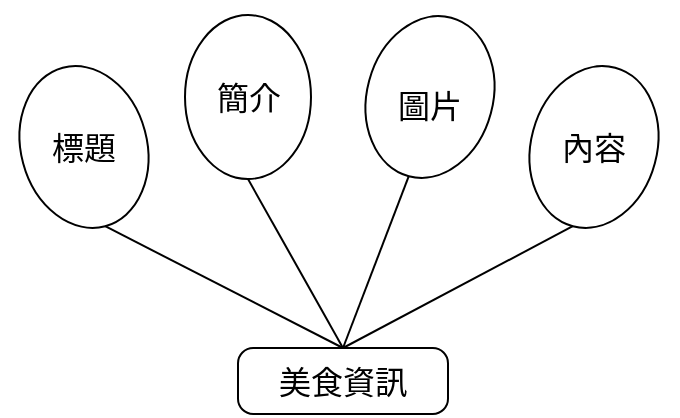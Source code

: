 <mxfile version="22.1.11" type="google">
  <diagram name="第 1 页" id="MHlysu_X6wJRxTrQVHWm">
    <mxGraphModel grid="0" page="0" gridSize="10" guides="1" tooltips="1" connect="1" arrows="1" fold="1" pageScale="1" pageWidth="827" pageHeight="1169" math="0" shadow="0">
      <root>
        <mxCell id="0" />
        <mxCell id="1" parent="0" />
        <mxCell id="ZuVnYkHqsug-6GdM3sNr-1" value="美食資訊" style="rounded=1;whiteSpace=wrap;html=1;fontSize=16;arcSize=23;" vertex="1" parent="1">
          <mxGeometry x="281" y="97" width="105" height="33" as="geometry" />
        </mxCell>
        <mxCell id="ZuVnYkHqsug-6GdM3sNr-2" value="" style="ellipse;whiteSpace=wrap;html=1;fontSize=16;rotation=90;" vertex="1" parent="1">
          <mxGeometry x="245" y="-60" width="82" height="63" as="geometry" />
        </mxCell>
        <mxCell id="ZuVnYkHqsug-6GdM3sNr-3" value="" style="ellipse;whiteSpace=wrap;html=1;fontSize=16;rotation=75;" vertex="1" parent="1">
          <mxGeometry x="163" y="-35" width="82" height="63" as="geometry" />
        </mxCell>
        <mxCell id="ZuVnYkHqsug-6GdM3sNr-5" value="" style="ellipse;whiteSpace=wrap;html=1;fontSize=16;rotation=105;" vertex="1" parent="1">
          <mxGeometry x="418" y="-35" width="82" height="63" as="geometry" />
        </mxCell>
        <mxCell id="ZuVnYkHqsug-6GdM3sNr-6" style="edgeStyle=none;curved=1;rounded=0;orthogonalLoop=1;jettySize=auto;html=1;exitX=1;exitY=0;exitDx=0;exitDy=0;entryX=0.75;entryY=1;entryDx=0;entryDy=0;fontSize=12;startSize=8;endSize=8;" edge="1" parent="1" source="ZuVnYkHqsug-6GdM3sNr-8" target="ZuVnYkHqsug-6GdM3sNr-13">
          <mxGeometry relative="1" as="geometry" />
        </mxCell>
        <mxCell id="ZuVnYkHqsug-6GdM3sNr-7" style="edgeStyle=none;curved=1;rounded=0;orthogonalLoop=1;jettySize=auto;html=1;exitX=1;exitY=0.5;exitDx=0;exitDy=0;entryX=0.75;entryY=1;entryDx=0;entryDy=0;fontSize=12;startSize=8;endSize=8;" edge="1" parent="1" source="ZuVnYkHqsug-6GdM3sNr-8" target="ZuVnYkHqsug-6GdM3sNr-13">
          <mxGeometry relative="1" as="geometry" />
        </mxCell>
        <mxCell id="ZuVnYkHqsug-6GdM3sNr-8" value="" style="ellipse;whiteSpace=wrap;html=1;fontSize=16;rotation=105;" vertex="1" parent="1">
          <mxGeometry x="336" y="-60" width="82" height="63" as="geometry" />
        </mxCell>
        <mxCell id="ZuVnYkHqsug-6GdM3sNr-11" value="標題" style="text;strokeColor=none;fillColor=none;html=1;align=center;verticalAlign=middle;whiteSpace=wrap;rounded=0;fontSize=16;" vertex="1" parent="1">
          <mxGeometry x="183" y="-21" width="42" height="35" as="geometry" />
        </mxCell>
        <mxCell id="ZuVnYkHqsug-6GdM3sNr-12" value="簡介" style="text;strokeColor=none;fillColor=none;html=1;align=center;verticalAlign=middle;whiteSpace=wrap;rounded=0;fontSize=16;" vertex="1" parent="1">
          <mxGeometry x="267.5" y="-46.5" width="37" height="36" as="geometry" />
        </mxCell>
        <mxCell id="ZuVnYkHqsug-6GdM3sNr-13" value="圖片" style="text;strokeColor=none;fillColor=none;html=1;align=center;verticalAlign=middle;whiteSpace=wrap;rounded=0;fontSize=16;" vertex="1" parent="1">
          <mxGeometry x="357" y="-42" width="40" height="35" as="geometry" />
        </mxCell>
        <mxCell id="ZuVnYkHqsug-6GdM3sNr-14" value="內容" style="text;strokeColor=none;fillColor=none;html=1;align=center;verticalAlign=middle;whiteSpace=wrap;rounded=0;fontSize=16;" vertex="1" parent="1">
          <mxGeometry x="436" y="-23.5" width="46" height="40" as="geometry" />
        </mxCell>
        <mxCell id="ZuVnYkHqsug-6GdM3sNr-17" value="" style="endArrow=none;html=1;rounded=0;fontSize=12;startSize=8;endSize=8;curved=1;exitX=1;exitY=0.5;exitDx=0;exitDy=0;entryX=0.5;entryY=0;entryDx=0;entryDy=0;" edge="1" parent="1" source="ZuVnYkHqsug-6GdM3sNr-3" target="ZuVnYkHqsug-6GdM3sNr-1">
          <mxGeometry width="50" height="50" relative="1" as="geometry">
            <mxPoint x="261" y="137" as="sourcePoint" />
            <mxPoint x="311" y="87" as="targetPoint" />
          </mxGeometry>
        </mxCell>
        <mxCell id="ZuVnYkHqsug-6GdM3sNr-18" value="" style="endArrow=none;html=1;rounded=0;fontSize=12;startSize=8;endSize=8;curved=1;entryX=1;entryY=0.5;entryDx=0;entryDy=0;exitX=0.5;exitY=0;exitDx=0;exitDy=0;" edge="1" parent="1" source="ZuVnYkHqsug-6GdM3sNr-1" target="ZuVnYkHqsug-6GdM3sNr-2">
          <mxGeometry width="50" height="50" relative="1" as="geometry">
            <mxPoint x="261" y="137" as="sourcePoint" />
            <mxPoint x="311" y="87" as="targetPoint" />
          </mxGeometry>
        </mxCell>
        <mxCell id="ZuVnYkHqsug-6GdM3sNr-19" value="" style="endArrow=none;html=1;rounded=0;fontSize=12;startSize=8;endSize=8;curved=1;entryX=1;entryY=0.5;entryDx=0;entryDy=0;exitX=0.5;exitY=0;exitDx=0;exitDy=0;" edge="1" parent="1" source="ZuVnYkHqsug-6GdM3sNr-1" target="ZuVnYkHqsug-6GdM3sNr-8">
          <mxGeometry width="50" height="50" relative="1" as="geometry">
            <mxPoint x="261" y="137" as="sourcePoint" />
            <mxPoint x="311" y="87" as="targetPoint" />
          </mxGeometry>
        </mxCell>
        <mxCell id="ZuVnYkHqsug-6GdM3sNr-20" value="" style="endArrow=none;html=1;rounded=0;fontSize=12;startSize=8;endSize=8;curved=1;entryX=1;entryY=0.5;entryDx=0;entryDy=0;exitX=0.5;exitY=0;exitDx=0;exitDy=0;" edge="1" parent="1" source="ZuVnYkHqsug-6GdM3sNr-1" target="ZuVnYkHqsug-6GdM3sNr-5">
          <mxGeometry width="50" height="50" relative="1" as="geometry">
            <mxPoint x="261" y="137" as="sourcePoint" />
            <mxPoint x="311" y="87" as="targetPoint" />
          </mxGeometry>
        </mxCell>
      </root>
    </mxGraphModel>
  </diagram>
</mxfile>
